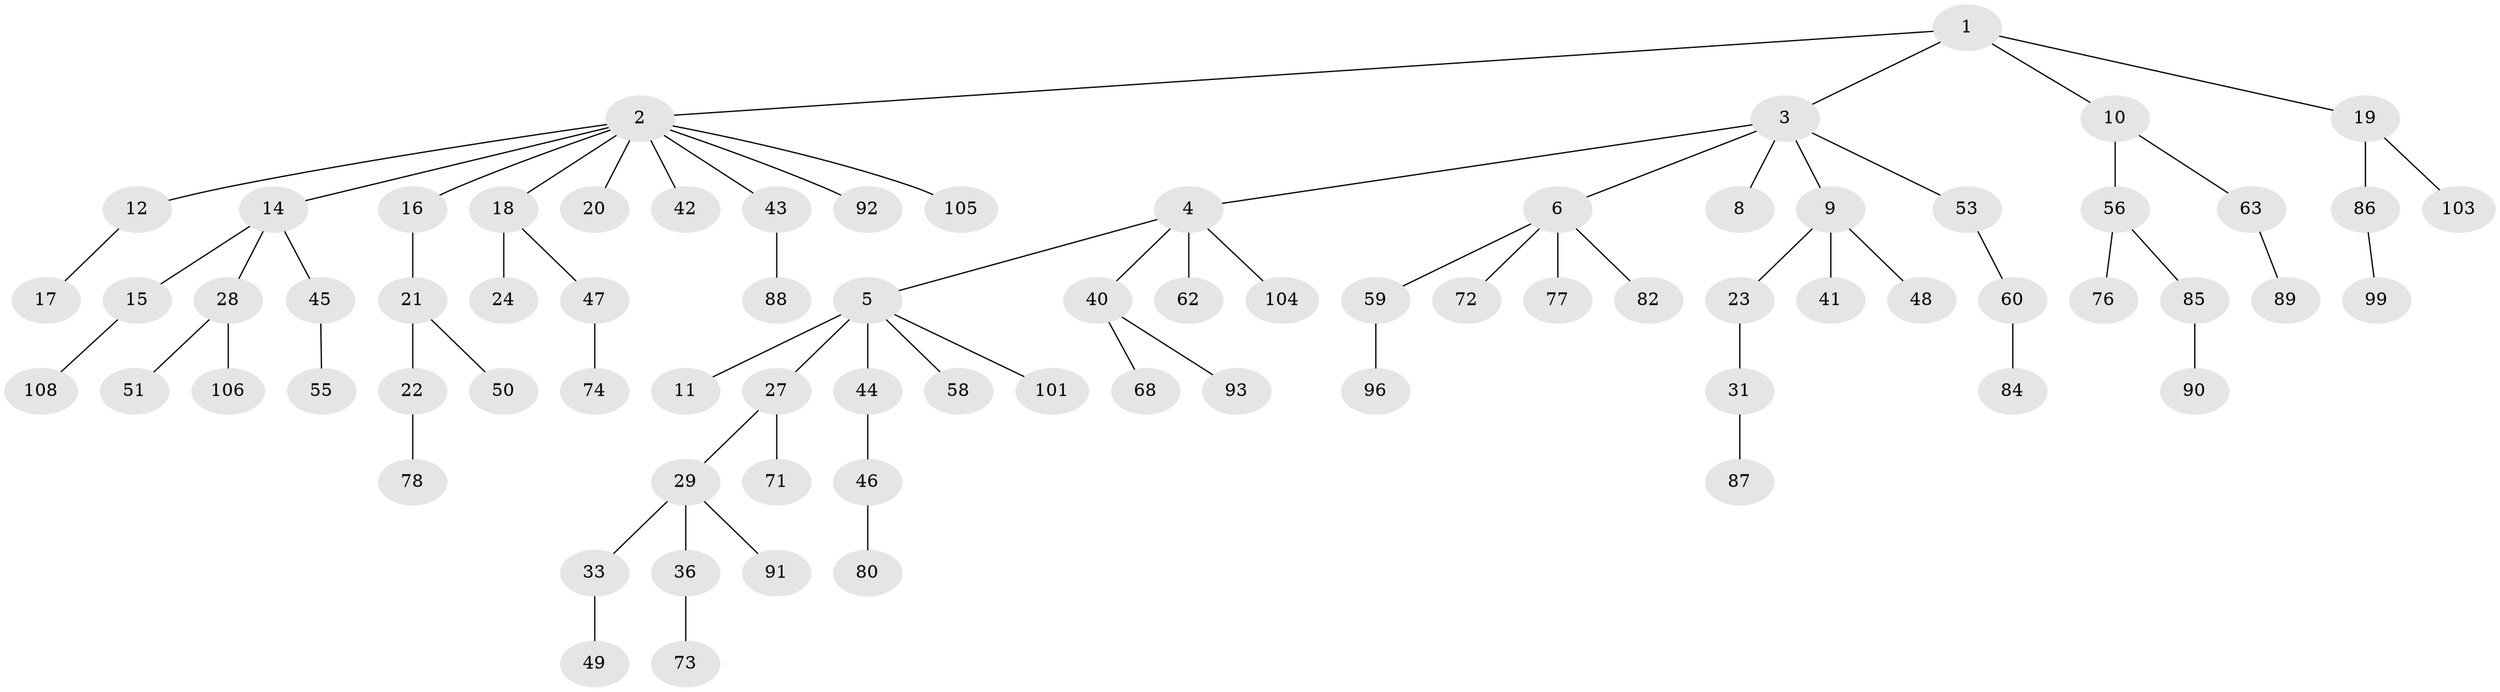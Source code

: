 // Generated by graph-tools (version 1.1) at 2025/52/02/27/25 19:52:13]
// undirected, 76 vertices, 75 edges
graph export_dot {
graph [start="1"]
  node [color=gray90,style=filled];
  1 [super="+37"];
  2 [super="+7"];
  3 [super="+95"];
  4 [super="+35"];
  5 [super="+13"];
  6 [super="+32"];
  8;
  9;
  10 [super="+26"];
  11;
  12;
  14 [super="+75"];
  15 [super="+65"];
  16 [super="+70"];
  17 [super="+25"];
  18;
  19 [super="+66"];
  20;
  21 [super="+83"];
  22;
  23 [super="+30"];
  24 [super="+64"];
  27 [super="+38"];
  28 [super="+69"];
  29 [super="+39"];
  31 [super="+34"];
  33;
  36 [super="+98"];
  40 [super="+54"];
  41;
  42;
  43 [super="+81"];
  44;
  45;
  46 [super="+67"];
  47 [super="+61"];
  48;
  49 [super="+52"];
  50;
  51 [super="+57"];
  53;
  55 [super="+97"];
  56;
  58;
  59;
  60 [super="+79"];
  62;
  63;
  68;
  71;
  72;
  73;
  74 [super="+100"];
  76 [super="+107"];
  77;
  78;
  80;
  82;
  84;
  85;
  86 [super="+102"];
  87 [super="+109"];
  88 [super="+94"];
  89;
  90;
  91;
  92;
  93;
  96;
  99;
  101;
  103;
  104;
  105;
  106;
  108;
  1 -- 2;
  1 -- 3;
  1 -- 10;
  1 -- 19;
  2 -- 12;
  2 -- 16;
  2 -- 20;
  2 -- 42;
  2 -- 105;
  2 -- 18;
  2 -- 43;
  2 -- 92;
  2 -- 14;
  3 -- 4;
  3 -- 6;
  3 -- 8;
  3 -- 9;
  3 -- 53;
  4 -- 5;
  4 -- 40;
  4 -- 104;
  4 -- 62;
  5 -- 11;
  5 -- 58;
  5 -- 101;
  5 -- 27;
  5 -- 44;
  6 -- 59;
  6 -- 72;
  6 -- 77;
  6 -- 82;
  9 -- 23;
  9 -- 41;
  9 -- 48;
  10 -- 56;
  10 -- 63;
  12 -- 17;
  14 -- 15;
  14 -- 28;
  14 -- 45;
  15 -- 108;
  16 -- 21;
  18 -- 24;
  18 -- 47;
  19 -- 103;
  19 -- 86;
  21 -- 22;
  21 -- 50;
  22 -- 78;
  23 -- 31;
  27 -- 29;
  27 -- 71;
  28 -- 51;
  28 -- 106;
  29 -- 33;
  29 -- 36;
  29 -- 91;
  31 -- 87;
  33 -- 49;
  36 -- 73;
  40 -- 68;
  40 -- 93;
  43 -- 88;
  44 -- 46;
  45 -- 55;
  46 -- 80;
  47 -- 74;
  53 -- 60;
  56 -- 76;
  56 -- 85;
  59 -- 96;
  60 -- 84;
  63 -- 89;
  85 -- 90;
  86 -- 99;
}
